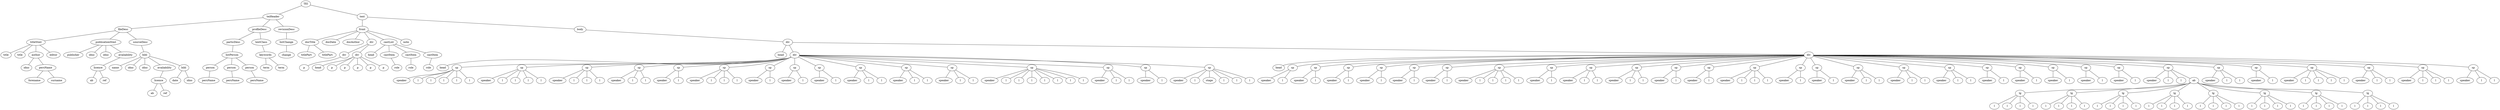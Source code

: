 graph Tree {
	"t0" [label = "TEI"];
	"t1" [label = "teiHeader"];
	"t2" [label = "fileDesc"];
	"t3" [label = "titleStmt"];
	"t4" [label = "title"];
	"t5" [label = "title"];
	"t6" [label = "author"];
	"t7" [label = "idno"];
	"t8" [label = "persName"];
	"t9" [label = "forename"];
	"t10" [label = "surname"];
	"t11" [label = "editor"];
	"t12" [label = "publicationStmt"];
	"t13" [label = "publisher"];
	"t14" [label = "idno"];
	"t15" [label = "idno"];
	"t16" [label = "availability"];
	"t17" [label = "licence"];
	"t18" [label = "ab"];
	"t19" [label = "ref"];
	"t20" [label = "sourceDesc"];
	"t21" [label = "bibl"];
	"t22" [label = "name"];
	"t23" [label = "idno"];
	"t24" [label = "idno"];
	"t25" [label = "availability"];
	"t26" [label = "licence"];
	"t27" [label = "ab"];
	"t28" [label = "ref"];
	"t29" [label = "bibl"];
	"t30" [label = "date"];
	"t31" [label = "idno"];
	"t32" [label = "profileDesc"];
	"t33" [label = "particDesc"];
	"t34" [label = "listPerson"];
	"t35" [label = "person"];
	"t36" [label = "persName"];
	"t37" [label = "person"];
	"t38" [label = "persName"];
	"t39" [label = "person"];
	"t40" [label = "persName"];
	"t41" [label = "textClass"];
	"t42" [label = "keywords"];
	"t43" [label = "term"];
	"t44" [label = "term"];
	"t45" [label = "revisionDesc"];
	"t46" [label = "listChange"];
	"t47" [label = "change"];
	"t48" [label = "text"];
	"t49" [label = "front"];
	"t50" [label = "docTitle"];
	"t51" [label = "titlePart"];
	"t52" [label = "titlePart"];
	"t53" [label = "docDate"];
	"t54" [label = "docAuthor"];
	"t55" [label = "div"];
	"t56" [label = "div"];
	"t57" [label = "p"];
	"t58" [label = "div"];
	"t59" [label = "head"];
	"t60" [label = "p"];
	"t61" [label = "p"];
	"t62" [label = "p"];
	"t63" [label = "p"];
	"t64" [label = "p"];
	"t65" [label = "castList"];
	"t66" [label = "head"];
	"t67" [label = "castItem"];
	"t68" [label = "role"];
	"t69" [label = "castItem"];
	"t70" [label = "role"];
	"t71" [label = "castItem"];
	"t72" [label = "role"];
	"t73" [label = "note"];
	"t74" [label = "body"];
	"t75" [label = "div"];
	"t76" [label = "head"];
	"t77" [label = "div"];
	"t78" [label = "head"];
	"t79" [label = "sp"];
	"t80" [label = "speaker"];
	"t81" [label = "l"];
	"t82" [label = "l"];
	"t83" [label = "l"];
	"t84" [label = "l"];
	"t85" [label = "l"];
	"t86" [label = "sp"];
	"t87" [label = "speaker"];
	"t88" [label = "l"];
	"t89" [label = "l"];
	"t90" [label = "l"];
	"t91" [label = "l"];
	"t92" [label = "sp"];
	"t93" [label = "speaker"];
	"t94" [label = "l"];
	"t95" [label = "l"];
	"t96" [label = "l"];
	"t97" [label = "sp"];
	"t98" [label = "speaker"];
	"t99" [label = "l"];
	"t100" [label = "l"];
	"t101" [label = "sp"];
	"t102" [label = "speaker"];
	"t103" [label = "l"];
	"t104" [label = "sp"];
	"t105" [label = "speaker"];
	"t106" [label = "l"];
	"t107" [label = "l"];
	"t108" [label = "l"];
	"t109" [label = "sp"];
	"t110" [label = "speaker"];
	"t111" [label = "l"];
	"t112" [label = "sp"];
	"t113" [label = "speaker"];
	"t114" [label = "l"];
	"t115" [label = "sp"];
	"t116" [label = "speaker"];
	"t117" [label = "l"];
	"t118" [label = "sp"];
	"t119" [label = "speaker"];
	"t120" [label = "l"];
	"t121" [label = "l"];
	"t122" [label = "sp"];
	"t123" [label = "speaker"];
	"t124" [label = "l"];
	"t125" [label = "l"];
	"t126" [label = "sp"];
	"t127" [label = "speaker"];
	"t128" [label = "l"];
	"t129" [label = "l"];
	"t130" [label = "sp"];
	"t131" [label = "speaker"];
	"t132" [label = "l"];
	"t133" [label = "l"];
	"t134" [label = "l"];
	"t135" [label = "l"];
	"t136" [label = "l"];
	"t137" [label = "l"];
	"t138" [label = "l"];
	"t139" [label = "sp"];
	"t140" [label = "speaker"];
	"t141" [label = "l"];
	"t142" [label = "l"];
	"t143" [label = "sp"];
	"t144" [label = "speaker"];
	"t145" [label = "l"];
	"t146" [label = "sp"];
	"t147" [label = "speaker"];
	"t148" [label = "l"];
	"t149" [label = "stage"];
	"t150" [label = "l"];
	"t151" [label = "l"];
	"t152" [label = "l"];
	"t153" [label = "div"];
	"t154" [label = "head"];
	"t155" [label = "sp"];
	"t156" [label = "speaker"];
	"t157" [label = "l"];
	"t158" [label = "sp"];
	"t159" [label = "speaker"];
	"t160" [label = "l"];
	"t161" [label = "sp"];
	"t162" [label = "speaker"];
	"t163" [label = "l"];
	"t164" [label = "sp"];
	"t165" [label = "speaker"];
	"t166" [label = "l"];
	"t167" [label = "sp"];
	"t168" [label = "speaker"];
	"t169" [label = "l"];
	"t170" [label = "sp"];
	"t171" [label = "speaker"];
	"t172" [label = "l"];
	"t173" [label = "sp"];
	"t174" [label = "speaker"];
	"t175" [label = "l"];
	"t176" [label = "l"];
	"t177" [label = "l"];
	"t178" [label = "l"];
	"t179" [label = "sp"];
	"t180" [label = "speaker"];
	"t181" [label = "l"];
	"t182" [label = "sp"];
	"t183" [label = "speaker"];
	"t184" [label = "l"];
	"t185" [label = "l"];
	"t186" [label = "sp"];
	"t187" [label = "speaker"];
	"t188" [label = "l"];
	"t189" [label = "l"];
	"t190" [label = "sp"];
	"t191" [label = "speaker"];
	"t192" [label = "l"];
	"t193" [label = "sp"];
	"t194" [label = "speaker"];
	"t195" [label = "l"];
	"t196" [label = "sp"];
	"t197" [label = "speaker"];
	"t198" [label = "l"];
	"t199" [label = "l"];
	"t200" [label = "l"];
	"t201" [label = "sp"];
	"t202" [label = "speaker"];
	"t203" [label = "l"];
	"t204" [label = "sp"];
	"t205" [label = "speaker"];
	"t206" [label = "l"];
	"t207" [label = "sp"];
	"t208" [label = "speaker"];
	"t209" [label = "l"];
	"t210" [label = "l"];
	"t211" [label = "sp"];
	"t212" [label = "speaker"];
	"t213" [label = "l"];
	"t214" [label = "l"];
	"t215" [label = "sp"];
	"t216" [label = "speaker"];
	"t217" [label = "l"];
	"t218" [label = "l"];
	"t219" [label = "sp"];
	"t220" [label = "speaker"];
	"t221" [label = "l"];
	"t222" [label = "sp"];
	"t223" [label = "speaker"];
	"t224" [label = "l"];
	"t225" [label = "sp"];
	"t226" [label = "speaker"];
	"t227" [label = "l"];
	"t228" [label = "sp"];
	"t229" [label = "speaker"];
	"t230" [label = "l"];
	"t231" [label = "sp"];
	"t232" [label = "speaker"];
	"t233" [label = "l"];
	"t234" [label = "sp"];
	"t235" [label = "speaker"];
	"t236" [label = "l"];
	"t237" [label = "l"];
	"t238" [label = "ab"];
	"t239" [label = "lg"];
	"t240" [label = "l"];
	"t241" [label = "l"];
	"t242" [label = "l"];
	"t243" [label = "l"];
	"t244" [label = "lg"];
	"t245" [label = "l"];
	"t246" [label = "l"];
	"t247" [label = "l"];
	"t248" [label = "l"];
	"t249" [label = "lg"];
	"t250" [label = "l"];
	"t251" [label = "l"];
	"t252" [label = "l"];
	"t253" [label = "l"];
	"t254" [label = "lg"];
	"t255" [label = "l"];
	"t256" [label = "l"];
	"t257" [label = "l"];
	"t258" [label = "l"];
	"t259" [label = "lg"];
	"t260" [label = "l"];
	"t261" [label = "l"];
	"t262" [label = "l"];
	"t263" [label = "l"];
	"t264" [label = "lg"];
	"t265" [label = "l"];
	"t266" [label = "l"];
	"t267" [label = "l"];
	"t268" [label = "l"];
	"t269" [label = "lg"];
	"t270" [label = "l"];
	"t271" [label = "l"];
	"t272" [label = "l"];
	"t273" [label = "l"];
	"t274" [label = "lg"];
	"t275" [label = "l"];
	"t276" [label = "l"];
	"t277" [label = "l"];
	"t278" [label = "l"];
	"t279" [label = "sp"];
	"t280" [label = "speaker"];
	"t281" [label = "l"];
	"t282" [label = "l"];
	"t283" [label = "sp"];
	"t284" [label = "speaker"];
	"t285" [label = "l"];
	"t286" [label = "sp"];
	"t287" [label = "speaker"];
	"t288" [label = "l"];
	"t289" [label = "l"];
	"t290" [label = "l"];
	"t291" [label = "l"];
	"t292" [label = "sp"];
	"t293" [label = "speaker"];
	"t294" [label = "l"];
	"t295" [label = "l"];
	"t296" [label = "sp"];
	"t297" [label = "speaker"];
	"t298" [label = "l"];
	"t299" [label = "l"];
	"t300" [label = "l"];
	"t301" [label = "sp"];
	"t302" [label = "speaker"];
	"t303" [label = "l"];
	"t304" [label = "l"];
	"t0" -- "t1";
	"t1" -- "t2";
	"t2" -- "t3";
	"t3" -- "t4";
	"t3" -- "t5";
	"t3" -- "t6";
	"t6" -- "t7";
	"t6" -- "t8";
	"t8" -- "t9";
	"t8" -- "t10";
	"t3" -- "t11";
	"t2" -- "t12";
	"t12" -- "t13";
	"t12" -- "t14";
	"t12" -- "t15";
	"t12" -- "t16";
	"t16" -- "t17";
	"t17" -- "t18";
	"t17" -- "t19";
	"t2" -- "t20";
	"t20" -- "t21";
	"t21" -- "t22";
	"t21" -- "t23";
	"t21" -- "t24";
	"t21" -- "t25";
	"t25" -- "t26";
	"t26" -- "t27";
	"t26" -- "t28";
	"t21" -- "t29";
	"t29" -- "t30";
	"t29" -- "t31";
	"t1" -- "t32";
	"t32" -- "t33";
	"t33" -- "t34";
	"t34" -- "t35";
	"t35" -- "t36";
	"t34" -- "t37";
	"t37" -- "t38";
	"t34" -- "t39";
	"t39" -- "t40";
	"t32" -- "t41";
	"t41" -- "t42";
	"t42" -- "t43";
	"t42" -- "t44";
	"t1" -- "t45";
	"t45" -- "t46";
	"t46" -- "t47";
	"t0" -- "t48";
	"t48" -- "t49";
	"t49" -- "t50";
	"t50" -- "t51";
	"t50" -- "t52";
	"t49" -- "t53";
	"t49" -- "t54";
	"t49" -- "t55";
	"t55" -- "t56";
	"t56" -- "t57";
	"t55" -- "t58";
	"t58" -- "t59";
	"t58" -- "t60";
	"t58" -- "t61";
	"t58" -- "t62";
	"t58" -- "t63";
	"t58" -- "t64";
	"t49" -- "t65";
	"t65" -- "t66";
	"t65" -- "t67";
	"t67" -- "t68";
	"t65" -- "t69";
	"t69" -- "t70";
	"t65" -- "t71";
	"t71" -- "t72";
	"t49" -- "t73";
	"t48" -- "t74";
	"t74" -- "t75";
	"t75" -- "t76";
	"t75" -- "t77";
	"t77" -- "t78";
	"t77" -- "t79";
	"t79" -- "t80";
	"t79" -- "t81";
	"t79" -- "t82";
	"t79" -- "t83";
	"t79" -- "t84";
	"t79" -- "t85";
	"t77" -- "t86";
	"t86" -- "t87";
	"t86" -- "t88";
	"t86" -- "t89";
	"t86" -- "t90";
	"t86" -- "t91";
	"t77" -- "t92";
	"t92" -- "t93";
	"t92" -- "t94";
	"t92" -- "t95";
	"t92" -- "t96";
	"t77" -- "t97";
	"t97" -- "t98";
	"t97" -- "t99";
	"t97" -- "t100";
	"t77" -- "t101";
	"t101" -- "t102";
	"t101" -- "t103";
	"t77" -- "t104";
	"t104" -- "t105";
	"t104" -- "t106";
	"t104" -- "t107";
	"t104" -- "t108";
	"t77" -- "t109";
	"t109" -- "t110";
	"t109" -- "t111";
	"t77" -- "t112";
	"t112" -- "t113";
	"t112" -- "t114";
	"t77" -- "t115";
	"t115" -- "t116";
	"t115" -- "t117";
	"t77" -- "t118";
	"t118" -- "t119";
	"t118" -- "t120";
	"t118" -- "t121";
	"t77" -- "t122";
	"t122" -- "t123";
	"t122" -- "t124";
	"t122" -- "t125";
	"t77" -- "t126";
	"t126" -- "t127";
	"t126" -- "t128";
	"t126" -- "t129";
	"t77" -- "t130";
	"t130" -- "t131";
	"t130" -- "t132";
	"t130" -- "t133";
	"t130" -- "t134";
	"t130" -- "t135";
	"t130" -- "t136";
	"t130" -- "t137";
	"t130" -- "t138";
	"t77" -- "t139";
	"t139" -- "t140";
	"t139" -- "t141";
	"t139" -- "t142";
	"t77" -- "t143";
	"t143" -- "t144";
	"t143" -- "t145";
	"t77" -- "t146";
	"t146" -- "t147";
	"t146" -- "t148";
	"t146" -- "t149";
	"t146" -- "t150";
	"t146" -- "t151";
	"t146" -- "t152";
	"t75" -- "t153";
	"t153" -- "t154";
	"t153" -- "t155";
	"t155" -- "t156";
	"t155" -- "t157";
	"t153" -- "t158";
	"t158" -- "t159";
	"t158" -- "t160";
	"t153" -- "t161";
	"t161" -- "t162";
	"t161" -- "t163";
	"t153" -- "t164";
	"t164" -- "t165";
	"t164" -- "t166";
	"t153" -- "t167";
	"t167" -- "t168";
	"t167" -- "t169";
	"t153" -- "t170";
	"t170" -- "t171";
	"t170" -- "t172";
	"t153" -- "t173";
	"t173" -- "t174";
	"t173" -- "t175";
	"t173" -- "t176";
	"t173" -- "t177";
	"t173" -- "t178";
	"t153" -- "t179";
	"t179" -- "t180";
	"t179" -- "t181";
	"t153" -- "t182";
	"t182" -- "t183";
	"t182" -- "t184";
	"t182" -- "t185";
	"t153" -- "t186";
	"t186" -- "t187";
	"t186" -- "t188";
	"t186" -- "t189";
	"t153" -- "t190";
	"t190" -- "t191";
	"t190" -- "t192";
	"t153" -- "t193";
	"t193" -- "t194";
	"t193" -- "t195";
	"t153" -- "t196";
	"t196" -- "t197";
	"t196" -- "t198";
	"t196" -- "t199";
	"t196" -- "t200";
	"t153" -- "t201";
	"t201" -- "t202";
	"t201" -- "t203";
	"t153" -- "t204";
	"t204" -- "t205";
	"t204" -- "t206";
	"t153" -- "t207";
	"t207" -- "t208";
	"t207" -- "t209";
	"t207" -- "t210";
	"t153" -- "t211";
	"t211" -- "t212";
	"t211" -- "t213";
	"t211" -- "t214";
	"t153" -- "t215";
	"t215" -- "t216";
	"t215" -- "t217";
	"t215" -- "t218";
	"t153" -- "t219";
	"t219" -- "t220";
	"t219" -- "t221";
	"t153" -- "t222";
	"t222" -- "t223";
	"t222" -- "t224";
	"t153" -- "t225";
	"t225" -- "t226";
	"t225" -- "t227";
	"t153" -- "t228";
	"t228" -- "t229";
	"t228" -- "t230";
	"t153" -- "t231";
	"t231" -- "t232";
	"t231" -- "t233";
	"t153" -- "t234";
	"t234" -- "t235";
	"t234" -- "t236";
	"t234" -- "t237";
	"t234" -- "t238";
	"t238" -- "t239";
	"t239" -- "t240";
	"t239" -- "t241";
	"t239" -- "t242";
	"t239" -- "t243";
	"t238" -- "t244";
	"t244" -- "t245";
	"t244" -- "t246";
	"t244" -- "t247";
	"t244" -- "t248";
	"t238" -- "t249";
	"t249" -- "t250";
	"t249" -- "t251";
	"t249" -- "t252";
	"t249" -- "t253";
	"t238" -- "t254";
	"t254" -- "t255";
	"t254" -- "t256";
	"t254" -- "t257";
	"t254" -- "t258";
	"t238" -- "t259";
	"t259" -- "t260";
	"t259" -- "t261";
	"t259" -- "t262";
	"t259" -- "t263";
	"t238" -- "t264";
	"t264" -- "t265";
	"t264" -- "t266";
	"t264" -- "t267";
	"t264" -- "t268";
	"t238" -- "t269";
	"t269" -- "t270";
	"t269" -- "t271";
	"t269" -- "t272";
	"t269" -- "t273";
	"t238" -- "t274";
	"t274" -- "t275";
	"t274" -- "t276";
	"t274" -- "t277";
	"t274" -- "t278";
	"t153" -- "t279";
	"t279" -- "t280";
	"t279" -- "t281";
	"t279" -- "t282";
	"t153" -- "t283";
	"t283" -- "t284";
	"t283" -- "t285";
	"t153" -- "t286";
	"t286" -- "t287";
	"t286" -- "t288";
	"t286" -- "t289";
	"t286" -- "t290";
	"t286" -- "t291";
	"t153" -- "t292";
	"t292" -- "t293";
	"t292" -- "t294";
	"t292" -- "t295";
	"t153" -- "t296";
	"t296" -- "t297";
	"t296" -- "t298";
	"t296" -- "t299";
	"t296" -- "t300";
	"t153" -- "t301";
	"t301" -- "t302";
	"t301" -- "t303";
	"t301" -- "t304";
}
